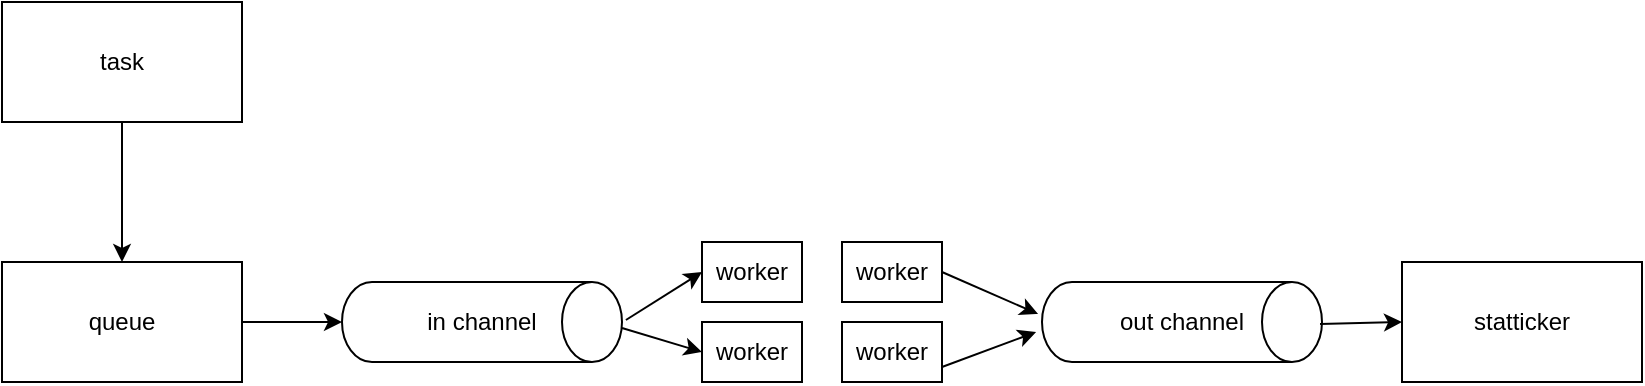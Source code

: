 <mxfile version="13.6.5">
    <diagram id="jAMDL0pu65NiqEOT6wZu" name="Page-1">
        <mxGraphModel dx="849" dy="635" grid="1" gridSize="10" guides="1" tooltips="1" connect="1" arrows="1" fold="1" page="1" pageScale="1" pageWidth="850" pageHeight="1100" math="0" shadow="0">
            <root>
                <mxCell id="0"/>
                <mxCell id="1" parent="0"/>
                <mxCell id="14" style="edgeStyle=orthogonalEdgeStyle;rounded=0;orthogonalLoop=1;jettySize=auto;html=1;exitX=0.5;exitY=1;exitDx=0;exitDy=0;entryX=0.5;entryY=0;entryDx=0;entryDy=0;" edge="1" parent="1" source="2" target="5">
                    <mxGeometry relative="1" as="geometry"/>
                </mxCell>
                <mxCell id="2" value="task" style="rounded=0;whiteSpace=wrap;html=1;" vertex="1" parent="1">
                    <mxGeometry x="10" y="100" width="120" height="60" as="geometry"/>
                </mxCell>
                <mxCell id="3" value="worker" style="rounded=0;whiteSpace=wrap;html=1;" vertex="1" parent="1">
                    <mxGeometry x="360" y="220" width="50" height="30" as="geometry"/>
                </mxCell>
                <mxCell id="4" value="statticker" style="rounded=0;whiteSpace=wrap;html=1;" vertex="1" parent="1">
                    <mxGeometry x="710" y="230" width="120" height="60" as="geometry"/>
                </mxCell>
                <mxCell id="17" style="edgeStyle=orthogonalEdgeStyle;rounded=0;orthogonalLoop=1;jettySize=auto;html=1;exitX=1;exitY=0.5;exitDx=0;exitDy=0;" edge="1" parent="1" source="5" target="6">
                    <mxGeometry relative="1" as="geometry"/>
                </mxCell>
                <mxCell id="5" value="queue" style="rounded=0;whiteSpace=wrap;html=1;" vertex="1" parent="1">
                    <mxGeometry x="10" y="230" width="120" height="60" as="geometry"/>
                </mxCell>
                <mxCell id="6" value="in channel" style="shape=cylinder2;whiteSpace=wrap;html=1;boundedLbl=1;backgroundOutline=1;size=15;direction=south;" vertex="1" parent="1">
                    <mxGeometry x="180" y="240" width="140" height="40" as="geometry"/>
                </mxCell>
                <mxCell id="7" value="out channel" style="shape=cylinder2;whiteSpace=wrap;html=1;boundedLbl=1;backgroundOutline=1;size=15;direction=south;" vertex="1" parent="1">
                    <mxGeometry x="530" y="240" width="140" height="40" as="geometry"/>
                </mxCell>
                <mxCell id="8" value="worker" style="rounded=0;whiteSpace=wrap;html=1;" vertex="1" parent="1">
                    <mxGeometry x="430" y="220" width="50" height="30" as="geometry"/>
                </mxCell>
                <mxCell id="9" value="worker" style="rounded=0;whiteSpace=wrap;html=1;" vertex="1" parent="1">
                    <mxGeometry x="360" y="260" width="50" height="30" as="geometry"/>
                </mxCell>
                <mxCell id="10" value="worker" style="rounded=0;whiteSpace=wrap;html=1;" vertex="1" parent="1">
                    <mxGeometry x="430" y="260" width="50" height="30" as="geometry"/>
                </mxCell>
                <mxCell id="19" value="" style="endArrow=classic;html=1;exitX=0.475;exitY=-0.014;exitDx=0;exitDy=0;exitPerimeter=0;entryX=0;entryY=0.5;entryDx=0;entryDy=0;" edge="1" parent="1" source="6" target="3">
                    <mxGeometry width="50" height="50" relative="1" as="geometry">
                        <mxPoint x="400" y="290" as="sourcePoint"/>
                        <mxPoint x="450" y="240" as="targetPoint"/>
                    </mxGeometry>
                </mxCell>
                <mxCell id="20" value="" style="endArrow=classic;html=1;exitX=0.575;exitY=0;exitDx=0;exitDy=0;exitPerimeter=0;entryX=0;entryY=0.5;entryDx=0;entryDy=0;" edge="1" parent="1" source="6" target="9">
                    <mxGeometry width="50" height="50" relative="1" as="geometry">
                        <mxPoint x="400" y="290" as="sourcePoint"/>
                        <mxPoint x="450" y="240" as="targetPoint"/>
                    </mxGeometry>
                </mxCell>
                <mxCell id="21" value="" style="endArrow=classic;html=1;exitX=1;exitY=0.5;exitDx=0;exitDy=0;entryX=0.4;entryY=1.014;entryDx=0;entryDy=0;entryPerimeter=0;" edge="1" parent="1" source="8" target="7">
                    <mxGeometry width="50" height="50" relative="1" as="geometry">
                        <mxPoint x="400" y="290" as="sourcePoint"/>
                        <mxPoint x="510" y="270" as="targetPoint"/>
                    </mxGeometry>
                </mxCell>
                <mxCell id="22" value="" style="endArrow=classic;html=1;exitX=1;exitY=0.75;exitDx=0;exitDy=0;entryX=0.625;entryY=1.021;entryDx=0;entryDy=0;entryPerimeter=0;" edge="1" parent="1" source="10" target="7">
                    <mxGeometry width="50" height="50" relative="1" as="geometry">
                        <mxPoint x="400" y="290" as="sourcePoint"/>
                        <mxPoint x="450" y="240" as="targetPoint"/>
                    </mxGeometry>
                </mxCell>
                <mxCell id="23" value="" style="endArrow=classic;html=1;exitX=0.525;exitY=0.007;exitDx=0;exitDy=0;exitPerimeter=0;entryX=0;entryY=0.5;entryDx=0;entryDy=0;" edge="1" parent="1" source="7" target="4">
                    <mxGeometry width="50" height="50" relative="1" as="geometry">
                        <mxPoint x="400" y="290" as="sourcePoint"/>
                        <mxPoint x="450" y="240" as="targetPoint"/>
                    </mxGeometry>
                </mxCell>
            </root>
        </mxGraphModel>
    </diagram>
</mxfile>
